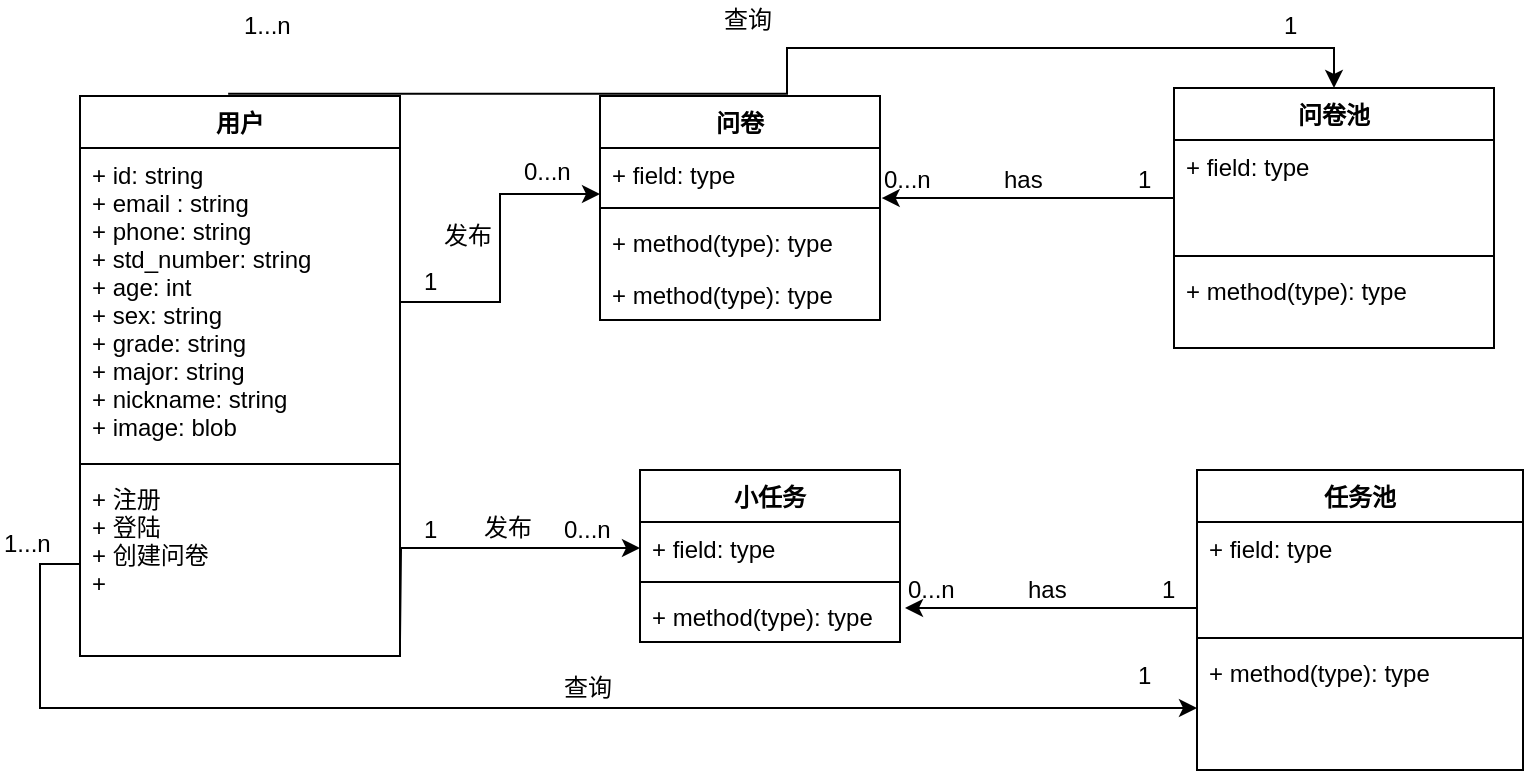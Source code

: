 <mxfile version="10.6.3" type="github"><diagram id="BfuYyAlmd89P1SJ5zDNx" name="Page-1"><mxGraphModel dx="1572" dy="809" grid="1" gridSize="10" guides="1" tooltips="1" connect="1" arrows="1" fold="1" page="1" pageScale="1" pageWidth="827" pageHeight="1169" math="0" shadow="0"><root><mxCell id="0"/><mxCell id="1" parent="0"/><mxCell id="bRwT4F90ApWRWY-kJSYh-1" value="用户" style="swimlane;fontStyle=1;align=center;verticalAlign=top;childLayout=stackLayout;horizontal=1;startSize=26;horizontalStack=0;resizeParent=1;resizeParentMax=0;resizeLast=0;collapsible=1;marginBottom=0;" parent="1" vertex="1"><mxGeometry x="120" y="90" width="160" height="280" as="geometry"><mxRectangle x="120" y="90" width="60" height="26" as="alternateBounds"/></mxGeometry></mxCell><mxCell id="bRwT4F90ApWRWY-kJSYh-2" value="+ id: string&#10;+ email : string&#10;+ phone: string&#10;+ std_number: string&#10;+ age: int&#10;+ sex: string&#10;+ grade: string&#10;+ major: string&#10;+ nickname: string&#10;+ image: blob&#10;" style="text;strokeColor=none;fillColor=none;align=left;verticalAlign=top;spacingLeft=4;spacingRight=4;overflow=hidden;rotatable=0;points=[[0,0.5],[1,0.5]];portConstraint=eastwest;" parent="bRwT4F90ApWRWY-kJSYh-1" vertex="1"><mxGeometry y="26" width="160" height="154" as="geometry"/></mxCell><mxCell id="bRwT4F90ApWRWY-kJSYh-3" value="" style="line;strokeWidth=1;fillColor=none;align=left;verticalAlign=middle;spacingTop=-1;spacingLeft=3;spacingRight=3;rotatable=0;labelPosition=right;points=[];portConstraint=eastwest;" parent="bRwT4F90ApWRWY-kJSYh-1" vertex="1"><mxGeometry y="180" width="160" height="8" as="geometry"/></mxCell><mxCell id="bRwT4F90ApWRWY-kJSYh-4" value="+ 注册&#10;+ 登陆&#10;+ 创建问卷&#10;+ " style="text;strokeColor=none;fillColor=none;align=left;verticalAlign=top;spacingLeft=4;spacingRight=4;overflow=hidden;rotatable=0;points=[[0,0.5],[1,0.5]];portConstraint=eastwest;" parent="bRwT4F90ApWRWY-kJSYh-1" vertex="1"><mxGeometry y="188" width="160" height="92" as="geometry"/></mxCell><mxCell id="bRwT4F90ApWRWY-kJSYh-6" value="问卷" style="swimlane;fontStyle=1;align=center;verticalAlign=top;childLayout=stackLayout;horizontal=1;startSize=26;horizontalStack=0;resizeParent=1;resizeParentMax=0;resizeLast=0;collapsible=1;marginBottom=0;" parent="1" vertex="1"><mxGeometry x="380" y="90" width="140" height="112" as="geometry"/></mxCell><mxCell id="bRwT4F90ApWRWY-kJSYh-7" value="+ field: type" style="text;strokeColor=none;fillColor=none;align=left;verticalAlign=top;spacingLeft=4;spacingRight=4;overflow=hidden;rotatable=0;points=[[0,0.5],[1,0.5]];portConstraint=eastwest;" parent="bRwT4F90ApWRWY-kJSYh-6" vertex="1"><mxGeometry y="26" width="140" height="26" as="geometry"/></mxCell><mxCell id="bRwT4F90ApWRWY-kJSYh-8" value="" style="line;strokeWidth=1;fillColor=none;align=left;verticalAlign=middle;spacingTop=-1;spacingLeft=3;spacingRight=3;rotatable=0;labelPosition=right;points=[];portConstraint=eastwest;" parent="bRwT4F90ApWRWY-kJSYh-6" vertex="1"><mxGeometry y="52" width="140" height="8" as="geometry"/></mxCell><mxCell id="3ZjBwdUVcmc5s1Wep8WV-2" value="+ method(type): type" style="text;strokeColor=none;fillColor=none;align=left;verticalAlign=top;spacingLeft=4;spacingRight=4;overflow=hidden;rotatable=0;points=[[0,0.5],[1,0.5]];portConstraint=eastwest;" vertex="1" parent="bRwT4F90ApWRWY-kJSYh-6"><mxGeometry y="60" width="140" height="26" as="geometry"/></mxCell><mxCell id="bRwT4F90ApWRWY-kJSYh-9" value="+ method(type): type" style="text;strokeColor=none;fillColor=none;align=left;verticalAlign=top;spacingLeft=4;spacingRight=4;overflow=hidden;rotatable=0;points=[[0,0.5],[1,0.5]];portConstraint=eastwest;" parent="bRwT4F90ApWRWY-kJSYh-6" vertex="1"><mxGeometry y="86" width="140" height="26" as="geometry"/></mxCell><mxCell id="bRwT4F90ApWRWY-kJSYh-10" value="小任务" style="swimlane;fontStyle=1;align=center;verticalAlign=top;childLayout=stackLayout;horizontal=1;startSize=26;horizontalStack=0;resizeParent=1;resizeParentMax=0;resizeLast=0;collapsible=1;marginBottom=0;" parent="1" vertex="1"><mxGeometry x="400" y="277" width="130" height="86" as="geometry"/></mxCell><mxCell id="bRwT4F90ApWRWY-kJSYh-11" value="+ field: type" style="text;strokeColor=none;fillColor=none;align=left;verticalAlign=top;spacingLeft=4;spacingRight=4;overflow=hidden;rotatable=0;points=[[0,0.5],[1,0.5]];portConstraint=eastwest;" parent="bRwT4F90ApWRWY-kJSYh-10" vertex="1"><mxGeometry y="26" width="130" height="26" as="geometry"/></mxCell><mxCell id="bRwT4F90ApWRWY-kJSYh-12" value="" style="line;strokeWidth=1;fillColor=none;align=left;verticalAlign=middle;spacingTop=-1;spacingLeft=3;spacingRight=3;rotatable=0;labelPosition=right;points=[];portConstraint=eastwest;" parent="bRwT4F90ApWRWY-kJSYh-10" vertex="1"><mxGeometry y="52" width="130" height="8" as="geometry"/></mxCell><mxCell id="bRwT4F90ApWRWY-kJSYh-13" value="+ method(type): type" style="text;strokeColor=none;fillColor=none;align=left;verticalAlign=top;spacingLeft=4;spacingRight=4;overflow=hidden;rotatable=0;points=[[0,0.5],[1,0.5]];portConstraint=eastwest;" parent="bRwT4F90ApWRWY-kJSYh-10" vertex="1"><mxGeometry y="60" width="130" height="26" as="geometry"/></mxCell><mxCell id="bRwT4F90ApWRWY-kJSYh-14" value="问卷池" style="swimlane;fontStyle=1;align=center;verticalAlign=top;childLayout=stackLayout;horizontal=1;startSize=26;horizontalStack=0;resizeParent=1;resizeParentMax=0;resizeLast=0;collapsible=1;marginBottom=0;" parent="1" vertex="1"><mxGeometry x="667" y="86" width="160" height="130" as="geometry"/></mxCell><mxCell id="bRwT4F90ApWRWY-kJSYh-15" value="+ field: type" style="text;strokeColor=none;fillColor=none;align=left;verticalAlign=top;spacingLeft=4;spacingRight=4;overflow=hidden;rotatable=0;points=[[0,0.5],[1,0.5]];portConstraint=eastwest;" parent="bRwT4F90ApWRWY-kJSYh-14" vertex="1"><mxGeometry y="26" width="160" height="54" as="geometry"/></mxCell><mxCell id="bRwT4F90ApWRWY-kJSYh-16" value="" style="line;strokeWidth=1;fillColor=none;align=left;verticalAlign=middle;spacingTop=-1;spacingLeft=3;spacingRight=3;rotatable=0;labelPosition=right;points=[];portConstraint=eastwest;" parent="bRwT4F90ApWRWY-kJSYh-14" vertex="1"><mxGeometry y="80" width="160" height="8" as="geometry"/></mxCell><mxCell id="bRwT4F90ApWRWY-kJSYh-17" value="+ method(type): type" style="text;strokeColor=none;fillColor=none;align=left;verticalAlign=top;spacingLeft=4;spacingRight=4;overflow=hidden;rotatable=0;points=[[0,0.5],[1,0.5]];portConstraint=eastwest;" parent="bRwT4F90ApWRWY-kJSYh-14" vertex="1"><mxGeometry y="88" width="160" height="42" as="geometry"/></mxCell><mxCell id="bRwT4F90ApWRWY-kJSYh-18" value="任务池" style="swimlane;fontStyle=1;align=center;verticalAlign=top;childLayout=stackLayout;horizontal=1;startSize=26;horizontalStack=0;resizeParent=1;resizeParentMax=0;resizeLast=0;collapsible=1;marginBottom=0;" parent="1" vertex="1"><mxGeometry x="678.5" y="277" width="163" height="150" as="geometry"/></mxCell><mxCell id="bRwT4F90ApWRWY-kJSYh-19" value="+ field: type" style="text;strokeColor=none;fillColor=none;align=left;verticalAlign=top;spacingLeft=4;spacingRight=4;overflow=hidden;rotatable=0;points=[[0,0.5],[1,0.5]];portConstraint=eastwest;" parent="bRwT4F90ApWRWY-kJSYh-18" vertex="1"><mxGeometry y="26" width="163" height="54" as="geometry"/></mxCell><mxCell id="bRwT4F90ApWRWY-kJSYh-20" value="" style="line;strokeWidth=1;fillColor=none;align=left;verticalAlign=middle;spacingTop=-1;spacingLeft=3;spacingRight=3;rotatable=0;labelPosition=right;points=[];portConstraint=eastwest;" parent="bRwT4F90ApWRWY-kJSYh-18" vertex="1"><mxGeometry y="80" width="163" height="8" as="geometry"/></mxCell><mxCell id="bRwT4F90ApWRWY-kJSYh-21" value="+ method(type): type" style="text;strokeColor=none;fillColor=none;align=left;verticalAlign=top;spacingLeft=4;spacingRight=4;overflow=hidden;rotatable=0;points=[[0,0.5],[1,0.5]];portConstraint=eastwest;" parent="bRwT4F90ApWRWY-kJSYh-18" vertex="1"><mxGeometry y="88" width="163" height="62" as="geometry"/></mxCell><mxCell id="bRwT4F90ApWRWY-kJSYh-22" style="edgeStyle=orthogonalEdgeStyle;rounded=0;orthogonalLoop=1;jettySize=auto;html=1;exitX=1;exitY=0.5;exitDx=0;exitDy=0;entryX=0;entryY=0.885;entryDx=0;entryDy=0;entryPerimeter=0;" parent="1" source="bRwT4F90ApWRWY-kJSYh-2" target="bRwT4F90ApWRWY-kJSYh-7" edge="1"><mxGeometry relative="1" as="geometry"/></mxCell><mxCell id="3ZjBwdUVcmc5s1Wep8WV-1" value="1" style="text;html=1;resizable=0;points=[];autosize=1;align=left;verticalAlign=top;spacingTop=-4;" vertex="1" parent="1"><mxGeometry x="290" y="173" width="20" height="20" as="geometry"/></mxCell><mxCell id="3ZjBwdUVcmc5s1Wep8WV-3" value="0...n" style="text;html=1;resizable=0;points=[];autosize=1;align=left;verticalAlign=top;spacingTop=-4;" vertex="1" parent="1"><mxGeometry x="340" y="118" width="40" height="20" as="geometry"/></mxCell><mxCell id="3ZjBwdUVcmc5s1Wep8WV-5" value="发布" style="text;html=1;resizable=0;points=[];autosize=1;align=left;verticalAlign=top;spacingTop=-4;" vertex="1" parent="1"><mxGeometry x="300" y="150" width="40" height="20" as="geometry"/></mxCell><mxCell id="3ZjBwdUVcmc5s1Wep8WV-9" style="edgeStyle=orthogonalEdgeStyle;rounded=0;orthogonalLoop=1;jettySize=auto;html=1;exitX=1;exitY=0.5;exitDx=0;exitDy=0;entryX=0;entryY=0.5;entryDx=0;entryDy=0;" edge="1" parent="1" target="bRwT4F90ApWRWY-kJSYh-11"><mxGeometry relative="1" as="geometry"><mxPoint x="280" y="362" as="sourcePoint"/><mxPoint x="380" y="308" as="targetPoint"/></mxGeometry></mxCell><mxCell id="3ZjBwdUVcmc5s1Wep8WV-10" value="1" style="text;html=1;resizable=0;points=[];autosize=1;align=left;verticalAlign=top;spacingTop=-4;" vertex="1" parent="1"><mxGeometry x="290" y="297" width="20" height="20" as="geometry"/></mxCell><mxCell id="3ZjBwdUVcmc5s1Wep8WV-11" value="0...n" style="text;html=1;resizable=0;points=[];autosize=1;align=left;verticalAlign=top;spacingTop=-4;" vertex="1" parent="1"><mxGeometry x="360" y="297" width="40" height="20" as="geometry"/></mxCell><mxCell id="3ZjBwdUVcmc5s1Wep8WV-12" value="发布" style="text;html=1;resizable=0;points=[];autosize=1;align=left;verticalAlign=top;spacingTop=-4;" vertex="1" parent="1"><mxGeometry x="320" y="296" width="40" height="20" as="geometry"/></mxCell><mxCell id="3ZjBwdUVcmc5s1Wep8WV-18" style="edgeStyle=orthogonalEdgeStyle;rounded=0;orthogonalLoop=1;jettySize=auto;html=1;entryX=1.006;entryY=0.962;entryDx=0;entryDy=0;entryPerimeter=0;" edge="1" parent="1" target="bRwT4F90ApWRWY-kJSYh-7"><mxGeometry relative="1" as="geometry"><mxPoint x="667" y="141" as="sourcePoint"/><mxPoint x="550" y="191" as="targetPoint"/><Array as="points"><mxPoint x="640" y="141"/><mxPoint x="640" y="141"/></Array></mxGeometry></mxCell><mxCell id="3ZjBwdUVcmc5s1Wep8WV-19" value="0...n" style="text;html=1;resizable=0;points=[];autosize=1;align=left;verticalAlign=top;spacingTop=-4;" vertex="1" parent="1"><mxGeometry x="520" y="122" width="40" height="20" as="geometry"/></mxCell><mxCell id="3ZjBwdUVcmc5s1Wep8WV-20" value="1" style="text;html=1;resizable=0;points=[];autosize=1;align=left;verticalAlign=top;spacingTop=-4;" vertex="1" parent="1"><mxGeometry x="647" y="122" width="20" height="20" as="geometry"/></mxCell><mxCell id="3ZjBwdUVcmc5s1Wep8WV-21" value="has" style="text;html=1;resizable=0;points=[];autosize=1;align=left;verticalAlign=top;spacingTop=-4;" vertex="1" parent="1"><mxGeometry x="580" y="122" width="30" height="20" as="geometry"/></mxCell><mxCell id="3ZjBwdUVcmc5s1Wep8WV-26" style="edgeStyle=orthogonalEdgeStyle;rounded=0;orthogonalLoop=1;jettySize=auto;html=1;entryX=1.006;entryY=0.962;entryDx=0;entryDy=0;entryPerimeter=0;" edge="1" parent="1"><mxGeometry relative="1" as="geometry"><mxPoint x="678.5" y="346" as="sourcePoint"/><mxPoint x="532.5" y="346" as="targetPoint"/><Array as="points"><mxPoint x="651.5" y="346"/><mxPoint x="651.5" y="346"/></Array></mxGeometry></mxCell><mxCell id="3ZjBwdUVcmc5s1Wep8WV-27" value="0...n" style="text;html=1;resizable=0;points=[];autosize=1;align=left;verticalAlign=top;spacingTop=-4;" vertex="1" parent="1"><mxGeometry x="531.5" y="327" width="40" height="20" as="geometry"/></mxCell><mxCell id="3ZjBwdUVcmc5s1Wep8WV-28" value="1" style="text;html=1;resizable=0;points=[];autosize=1;align=left;verticalAlign=top;spacingTop=-4;" vertex="1" parent="1"><mxGeometry x="658.5" y="327" width="20" height="20" as="geometry"/></mxCell><mxCell id="3ZjBwdUVcmc5s1Wep8WV-29" value="has" style="text;html=1;resizable=0;points=[];autosize=1;align=left;verticalAlign=top;spacingTop=-4;" vertex="1" parent="1"><mxGeometry x="591.5" y="327" width="30" height="20" as="geometry"/></mxCell><mxCell id="3ZjBwdUVcmc5s1Wep8WV-32" style="edgeStyle=orthogonalEdgeStyle;rounded=0;orthogonalLoop=1;jettySize=auto;html=1;exitX=0.463;exitY=-0.004;exitDx=0;exitDy=0;entryX=0.5;entryY=0;entryDx=0;entryDy=0;exitPerimeter=0;" edge="1" parent="1" source="bRwT4F90ApWRWY-kJSYh-1" target="bRwT4F90ApWRWY-kJSYh-14"><mxGeometry relative="1" as="geometry"><mxPoint x="300" y="75" as="sourcePoint"/><mxPoint x="400" y="21" as="targetPoint"/></mxGeometry></mxCell><mxCell id="3ZjBwdUVcmc5s1Wep8WV-33" value="1...n" style="text;html=1;resizable=0;points=[];autosize=1;align=left;verticalAlign=top;spacingTop=-4;" vertex="1" parent="1"><mxGeometry x="200" y="45" width="40" height="20" as="geometry"/></mxCell><mxCell id="3ZjBwdUVcmc5s1Wep8WV-34" value="1" style="text;html=1;resizable=0;points=[];autosize=1;align=left;verticalAlign=top;spacingTop=-4;" vertex="1" parent="1"><mxGeometry x="720" y="45" width="20" height="20" as="geometry"/></mxCell><mxCell id="3ZjBwdUVcmc5s1Wep8WV-35" value="查询" style="text;html=1;resizable=0;points=[];autosize=1;align=left;verticalAlign=top;spacingTop=-4;" vertex="1" parent="1"><mxGeometry x="440" y="42" width="40" height="20" as="geometry"/></mxCell><mxCell id="3ZjBwdUVcmc5s1Wep8WV-40" style="edgeStyle=orthogonalEdgeStyle;rounded=0;orthogonalLoop=1;jettySize=auto;html=1;entryX=0;entryY=0.5;entryDx=0;entryDy=0;exitX=0;exitY=0.5;exitDx=0;exitDy=0;" edge="1" parent="1" source="bRwT4F90ApWRWY-kJSYh-4" target="bRwT4F90ApWRWY-kJSYh-21"><mxGeometry relative="1" as="geometry"><mxPoint x="177" y="484" as="sourcePoint"/><mxPoint x="730" y="484" as="targetPoint"/></mxGeometry></mxCell><mxCell id="3ZjBwdUVcmc5s1Wep8WV-41" value="1...n" style="text;html=1;resizable=0;points=[];autosize=1;align=left;verticalAlign=top;spacingTop=-4;" vertex="1" parent="1"><mxGeometry x="80" y="304" width="40" height="20" as="geometry"/></mxCell><mxCell id="3ZjBwdUVcmc5s1Wep8WV-42" value="1" style="text;html=1;resizable=0;points=[];autosize=1;align=left;verticalAlign=top;spacingTop=-4;" vertex="1" parent="1"><mxGeometry x="647" y="370" width="20" height="20" as="geometry"/></mxCell><mxCell id="3ZjBwdUVcmc5s1Wep8WV-43" value="查询" style="text;html=1;resizable=0;points=[];autosize=1;align=left;verticalAlign=top;spacingTop=-4;" vertex="1" parent="1"><mxGeometry x="360" y="376" width="40" height="20" as="geometry"/></mxCell></root></mxGraphModel></diagram></mxfile>